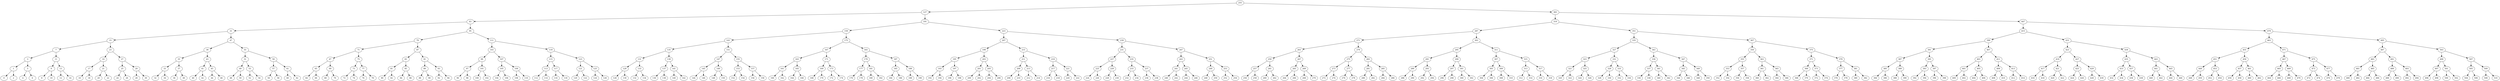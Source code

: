 digraph G{
	255;
	255 -> 127;
	127 -> 63;
	63 -> 31;
	31 -> 15;
	15 -> 7;
	7 -> 3;
	3 -> 1;
	1 -> 0;
	1 -> 2;
	3 -> 5;
	5 -> 4;
	5 -> 6;
	7 -> 11;
	11 -> 9;
	9 -> 8;
	9 -> 10;
	11 -> 13;
	13 -> 12;
	13 -> 14;
	15 -> 23;
	23 -> 19;
	19 -> 17;
	17 -> 16;
	17 -> 18;
	19 -> 21;
	21 -> 20;
	21 -> 22;
	23 -> 27;
	27 -> 25;
	25 -> 24;
	25 -> 26;
	27 -> 29;
	29 -> 28;
	29 -> 30;
	31 -> 47;
	47 -> 39;
	39 -> 35;
	35 -> 33;
	33 -> 32;
	33 -> 34;
	35 -> 37;
	37 -> 36;
	37 -> 38;
	39 -> 43;
	43 -> 41;
	41 -> 40;
	41 -> 42;
	43 -> 45;
	45 -> 44;
	45 -> 46;
	47 -> 55;
	55 -> 51;
	51 -> 49;
	49 -> 48;
	49 -> 50;
	51 -> 53;
	53 -> 52;
	53 -> 54;
	55 -> 59;
	59 -> 57;
	57 -> 56;
	57 -> 58;
	59 -> 61;
	61 -> 60;
	61 -> 62;
	63 -> 95;
	95 -> 79;
	79 -> 71;
	71 -> 67;
	67 -> 65;
	65 -> 64;
	65 -> 66;
	67 -> 69;
	69 -> 68;
	69 -> 70;
	71 -> 75;
	75 -> 73;
	73 -> 72;
	73 -> 74;
	75 -> 77;
	77 -> 76;
	77 -> 78;
	79 -> 87;
	87 -> 83;
	83 -> 81;
	81 -> 80;
	81 -> 82;
	83 -> 85;
	85 -> 84;
	85 -> 86;
	87 -> 91;
	91 -> 89;
	89 -> 88;
	89 -> 90;
	91 -> 93;
	93 -> 92;
	93 -> 94;
	95 -> 111;
	111 -> 103;
	103 -> 99;
	99 -> 97;
	97 -> 96;
	97 -> 98;
	99 -> 101;
	101 -> 100;
	101 -> 102;
	103 -> 107;
	107 -> 105;
	105 -> 104;
	105 -> 106;
	107 -> 109;
	109 -> 108;
	109 -> 110;
	111 -> 119;
	119 -> 115;
	115 -> 113;
	113 -> 112;
	113 -> 114;
	115 -> 117;
	117 -> 116;
	117 -> 118;
	119 -> 123;
	123 -> 121;
	121 -> 120;
	121 -> 122;
	123 -> 125;
	125 -> 124;
	125 -> 126;
	127 -> 191;
	191 -> 159;
	159 -> 143;
	143 -> 135;
	135 -> 131;
	131 -> 129;
	129 -> 128;
	129 -> 130;
	131 -> 133;
	133 -> 132;
	133 -> 134;
	135 -> 139;
	139 -> 137;
	137 -> 136;
	137 -> 138;
	139 -> 141;
	141 -> 140;
	141 -> 142;
	143 -> 151;
	151 -> 147;
	147 -> 145;
	145 -> 144;
	145 -> 146;
	147 -> 149;
	149 -> 148;
	149 -> 150;
	151 -> 155;
	155 -> 153;
	153 -> 152;
	153 -> 154;
	155 -> 157;
	157 -> 156;
	157 -> 158;
	159 -> 175;
	175 -> 167;
	167 -> 163;
	163 -> 161;
	161 -> 160;
	161 -> 162;
	163 -> 165;
	165 -> 164;
	165 -> 166;
	167 -> 171;
	171 -> 169;
	169 -> 168;
	169 -> 170;
	171 -> 173;
	173 -> 172;
	173 -> 174;
	175 -> 183;
	183 -> 179;
	179 -> 177;
	177 -> 176;
	177 -> 178;
	179 -> 181;
	181 -> 180;
	181 -> 182;
	183 -> 187;
	187 -> 185;
	185 -> 184;
	185 -> 186;
	187 -> 189;
	189 -> 188;
	189 -> 190;
	191 -> 223;
	223 -> 207;
	207 -> 199;
	199 -> 195;
	195 -> 193;
	193 -> 192;
	193 -> 194;
	195 -> 197;
	197 -> 196;
	197 -> 198;
	199 -> 203;
	203 -> 201;
	201 -> 200;
	201 -> 202;
	203 -> 205;
	205 -> 204;
	205 -> 206;
	207 -> 215;
	215 -> 211;
	211 -> 209;
	209 -> 208;
	209 -> 210;
	211 -> 213;
	213 -> 212;
	213 -> 214;
	215 -> 219;
	219 -> 217;
	217 -> 216;
	217 -> 218;
	219 -> 221;
	221 -> 220;
	221 -> 222;
	223 -> 239;
	239 -> 231;
	231 -> 227;
	227 -> 225;
	225 -> 224;
	225 -> 226;
	227 -> 229;
	229 -> 228;
	229 -> 230;
	231 -> 235;
	235 -> 233;
	233 -> 232;
	233 -> 234;
	235 -> 237;
	237 -> 236;
	237 -> 238;
	239 -> 247;
	247 -> 243;
	243 -> 241;
	241 -> 240;
	241 -> 242;
	243 -> 245;
	245 -> 244;
	245 -> 246;
	247 -> 251;
	251 -> 249;
	249 -> 248;
	249 -> 250;
	251 -> 253;
	253 -> 252;
	253 -> 254;
	255 -> 383;
	383 -> 319;
	319 -> 287;
	287 -> 271;
	271 -> 263;
	263 -> 259;
	259 -> 257;
	257 -> 256;
	257 -> 258;
	259 -> 261;
	261 -> 260;
	261 -> 262;
	263 -> 267;
	267 -> 265;
	265 -> 264;
	265 -> 266;
	267 -> 269;
	269 -> 268;
	269 -> 270;
	271 -> 279;
	279 -> 275;
	275 -> 273;
	273 -> 272;
	273 -> 274;
	275 -> 277;
	277 -> 276;
	277 -> 278;
	279 -> 283;
	283 -> 281;
	281 -> 280;
	281 -> 282;
	283 -> 285;
	285 -> 284;
	285 -> 286;
	287 -> 303;
	303 -> 295;
	295 -> 291;
	291 -> 289;
	289 -> 288;
	289 -> 290;
	291 -> 293;
	293 -> 292;
	293 -> 294;
	295 -> 299;
	299 -> 297;
	297 -> 296;
	297 -> 298;
	299 -> 301;
	301 -> 300;
	301 -> 302;
	303 -> 311;
	311 -> 307;
	307 -> 305;
	305 -> 304;
	305 -> 306;
	307 -> 309;
	309 -> 308;
	309 -> 310;
	311 -> 315;
	315 -> 313;
	313 -> 312;
	313 -> 314;
	315 -> 317;
	317 -> 316;
	317 -> 318;
	319 -> 351;
	351 -> 335;
	335 -> 327;
	327 -> 323;
	323 -> 321;
	321 -> 320;
	321 -> 322;
	323 -> 325;
	325 -> 324;
	325 -> 326;
	327 -> 331;
	331 -> 329;
	329 -> 328;
	329 -> 330;
	331 -> 333;
	333 -> 332;
	333 -> 334;
	335 -> 343;
	343 -> 339;
	339 -> 337;
	337 -> 336;
	337 -> 338;
	339 -> 341;
	341 -> 340;
	341 -> 342;
	343 -> 347;
	347 -> 345;
	345 -> 344;
	345 -> 346;
	347 -> 349;
	349 -> 348;
	349 -> 350;
	351 -> 367;
	367 -> 359;
	359 -> 355;
	355 -> 353;
	353 -> 352;
	353 -> 354;
	355 -> 357;
	357 -> 356;
	357 -> 358;
	359 -> 363;
	363 -> 361;
	361 -> 360;
	361 -> 362;
	363 -> 365;
	365 -> 364;
	365 -> 366;
	367 -> 375;
	375 -> 371;
	371 -> 369;
	369 -> 368;
	369 -> 370;
	371 -> 373;
	373 -> 372;
	373 -> 374;
	375 -> 379;
	379 -> 377;
	377 -> 376;
	377 -> 378;
	379 -> 381;
	381 -> 380;
	381 -> 382;
	383 -> 447;
	447 -> 415;
	415 -> 399;
	399 -> 391;
	391 -> 387;
	387 -> 385;
	385 -> 384;
	385 -> 386;
	387 -> 389;
	389 -> 388;
	389 -> 390;
	391 -> 395;
	395 -> 393;
	393 -> 392;
	393 -> 394;
	395 -> 397;
	397 -> 396;
	397 -> 398;
	399 -> 407;
	407 -> 403;
	403 -> 401;
	401 -> 400;
	401 -> 402;
	403 -> 405;
	405 -> 404;
	405 -> 406;
	407 -> 411;
	411 -> 409;
	409 -> 408;
	409 -> 410;
	411 -> 413;
	413 -> 412;
	413 -> 414;
	415 -> 431;
	431 -> 423;
	423 -> 419;
	419 -> 417;
	417 -> 416;
	417 -> 418;
	419 -> 421;
	421 -> 420;
	421 -> 422;
	423 -> 427;
	427 -> 425;
	425 -> 424;
	425 -> 426;
	427 -> 429;
	429 -> 428;
	429 -> 430;
	431 -> 439;
	439 -> 435;
	435 -> 433;
	433 -> 432;
	433 -> 434;
	435 -> 437;
	437 -> 436;
	437 -> 438;
	439 -> 443;
	443 -> 441;
	441 -> 440;
	441 -> 442;
	443 -> 445;
	445 -> 444;
	445 -> 446;
	447 -> 479;
	479 -> 463;
	463 -> 455;
	455 -> 451;
	451 -> 449;
	449 -> 448;
	449 -> 450;
	451 -> 453;
	453 -> 452;
	453 -> 454;
	455 -> 459;
	459 -> 457;
	457 -> 456;
	457 -> 458;
	459 -> 461;
	461 -> 460;
	461 -> 462;
	463 -> 471;
	471 -> 467;
	467 -> 465;
	465 -> 464;
	465 -> 466;
	467 -> 469;
	469 -> 468;
	469 -> 470;
	471 -> 475;
	475 -> 473;
	473 -> 472;
	473 -> 474;
	475 -> 477;
	477 -> 476;
	477 -> 478;
	479 -> 495;
	495 -> 487;
	487 -> 483;
	483 -> 481;
	481 -> 480;
	481 -> 482;
	483 -> 485;
	485 -> 484;
	485 -> 486;
	487 -> 491;
	491 -> 489;
	489 -> 488;
	489 -> 490;
	491 -> 493;
	493 -> 492;
	493 -> 494;
	495 -> 503;
	503 -> 499;
	499 -> 497;
	497 -> 496;
	497 -> 498;
	499 -> 501;
	501 -> 500;
	501 -> 502;
	503 -> 507;
	507 -> 505;
	505 -> 504;
	505 -> 506;
	507 -> 509;
	509 -> 508;
	509 -> 510;
}
